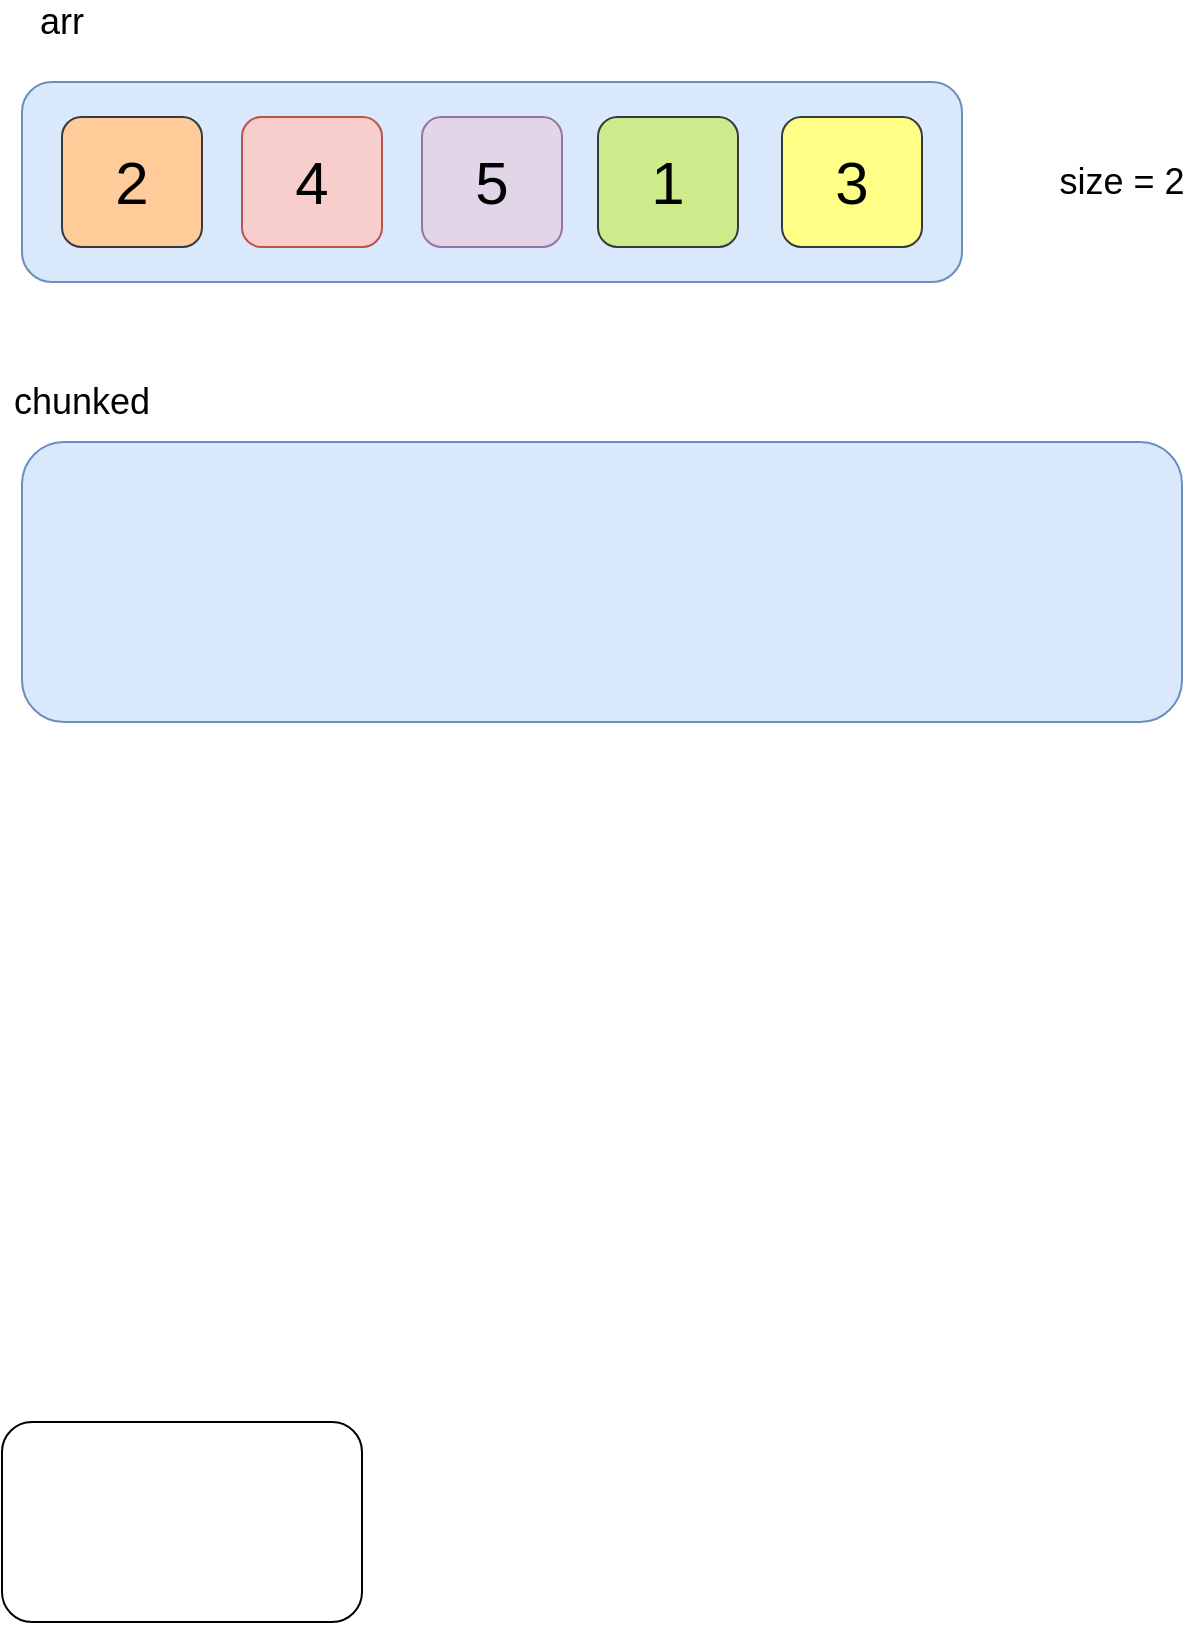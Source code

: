<mxfile version="12.5.6" type="device"><diagram id="AehqkrxRdhWz33bpP5Xn" name="Page-1"><mxGraphModel dx="1278" dy="499" grid="1" gridSize="10" guides="1" tooltips="1" connect="1" arrows="1" fold="1" page="1" pageScale="1" pageWidth="827" pageHeight="1169" math="0" shadow="0"><root><mxCell id="0"/><mxCell id="1" parent="0"/><mxCell id="csQnpfOyyyLqv91JNrAc-42" value="" style="rounded=1;whiteSpace=wrap;html=1;fontSize=15;" vertex="1" parent="1"><mxGeometry x="150" y="750" width="180" height="100" as="geometry"/></mxCell><mxCell id="csQnpfOyyyLqv91JNrAc-7" value="" style="rounded=1;whiteSpace=wrap;html=1;fillColor=#dae8fc;strokeColor=#6c8ebf;fontSize=15;" vertex="1" parent="1"><mxGeometry x="160" y="80" width="470" height="100" as="geometry"/></mxCell><mxCell id="csQnpfOyyyLqv91JNrAc-8" value="2" style="rounded=1;whiteSpace=wrap;html=1;fontSize=30;fillColor=#ffcc99;strokeColor=#36393d;" vertex="1" parent="1"><mxGeometry x="180" y="97.5" width="70" height="65" as="geometry"/></mxCell><mxCell id="csQnpfOyyyLqv91JNrAc-9" value="4" style="rounded=1;whiteSpace=wrap;html=1;fillColor=#f8cecc;strokeColor=#b85450;fontSize=30;" vertex="1" parent="1"><mxGeometry x="270" y="97.5" width="70" height="65" as="geometry"/></mxCell><mxCell id="csQnpfOyyyLqv91JNrAc-10" value="5" style="rounded=1;whiteSpace=wrap;html=1;fillColor=#e1d5e7;strokeColor=#9673a6;fontSize=30;" vertex="1" parent="1"><mxGeometry x="360" y="97.5" width="70" height="65" as="geometry"/></mxCell><mxCell id="csQnpfOyyyLqv91JNrAc-11" value="1" style="rounded=1;whiteSpace=wrap;html=1;fillColor=#cdeb8b;strokeColor=#36393d;fontSize=30;" vertex="1" parent="1"><mxGeometry x="448" y="97.5" width="70" height="65" as="geometry"/></mxCell><mxCell id="csQnpfOyyyLqv91JNrAc-12" value="3" style="rounded=1;whiteSpace=wrap;html=1;fillColor=#ffff88;strokeColor=#36393d;fontSize=30;" vertex="1" parent="1"><mxGeometry x="540" y="97.5" width="70" height="65" as="geometry"/></mxCell><mxCell id="csQnpfOyyyLqv91JNrAc-21" value="" style="rounded=1;whiteSpace=wrap;html=1;fillColor=#dae8fc;strokeColor=#6c8ebf;fontSize=15;" vertex="1" parent="1"><mxGeometry x="160" y="260" width="580" height="140" as="geometry"/></mxCell><mxCell id="csQnpfOyyyLqv91JNrAc-38" value="arr" style="text;html=1;strokeColor=none;fillColor=none;align=center;verticalAlign=middle;whiteSpace=wrap;rounded=0;fontSize=18;" vertex="1" parent="1"><mxGeometry x="160" y="40" width="40" height="20" as="geometry"/></mxCell><mxCell id="csQnpfOyyyLqv91JNrAc-40" value="chunked" style="text;html=1;strokeColor=none;fillColor=none;align=center;verticalAlign=middle;whiteSpace=wrap;rounded=0;fontSize=18;" vertex="1" parent="1"><mxGeometry x="170" y="230" width="40" height="20" as="geometry"/></mxCell><mxCell id="csQnpfOyyyLqv91JNrAc-41" value="size = 2" style="text;html=1;strokeColor=none;fillColor=none;align=center;verticalAlign=middle;whiteSpace=wrap;rounded=0;fontSize=18;" vertex="1" parent="1"><mxGeometry x="670" y="120" width="80" height="20" as="geometry"/></mxCell></root></mxGraphModel></diagram></mxfile>